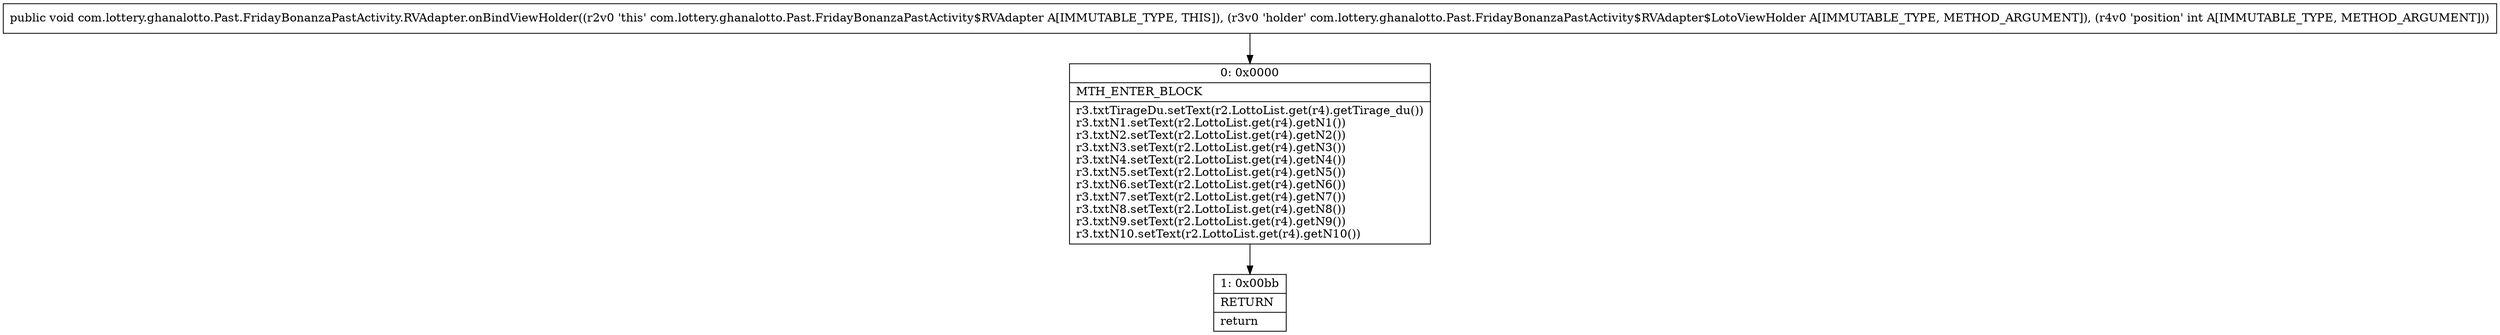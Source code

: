 digraph "CFG forcom.lottery.ghanalotto.Past.FridayBonanzaPastActivity.RVAdapter.onBindViewHolder(Lcom\/lottery\/ghanalotto\/Past\/FridayBonanzaPastActivity$RVAdapter$LotoViewHolder;I)V" {
Node_0 [shape=record,label="{0\:\ 0x0000|MTH_ENTER_BLOCK\l|r3.txtTirageDu.setText(r2.LottoList.get(r4).getTirage_du())\lr3.txtN1.setText(r2.LottoList.get(r4).getN1())\lr3.txtN2.setText(r2.LottoList.get(r4).getN2())\lr3.txtN3.setText(r2.LottoList.get(r4).getN3())\lr3.txtN4.setText(r2.LottoList.get(r4).getN4())\lr3.txtN5.setText(r2.LottoList.get(r4).getN5())\lr3.txtN6.setText(r2.LottoList.get(r4).getN6())\lr3.txtN7.setText(r2.LottoList.get(r4).getN7())\lr3.txtN8.setText(r2.LottoList.get(r4).getN8())\lr3.txtN9.setText(r2.LottoList.get(r4).getN9())\lr3.txtN10.setText(r2.LottoList.get(r4).getN10())\l}"];
Node_1 [shape=record,label="{1\:\ 0x00bb|RETURN\l|return\l}"];
MethodNode[shape=record,label="{public void com.lottery.ghanalotto.Past.FridayBonanzaPastActivity.RVAdapter.onBindViewHolder((r2v0 'this' com.lottery.ghanalotto.Past.FridayBonanzaPastActivity$RVAdapter A[IMMUTABLE_TYPE, THIS]), (r3v0 'holder' com.lottery.ghanalotto.Past.FridayBonanzaPastActivity$RVAdapter$LotoViewHolder A[IMMUTABLE_TYPE, METHOD_ARGUMENT]), (r4v0 'position' int A[IMMUTABLE_TYPE, METHOD_ARGUMENT])) }"];
MethodNode -> Node_0;
Node_0 -> Node_1;
}

